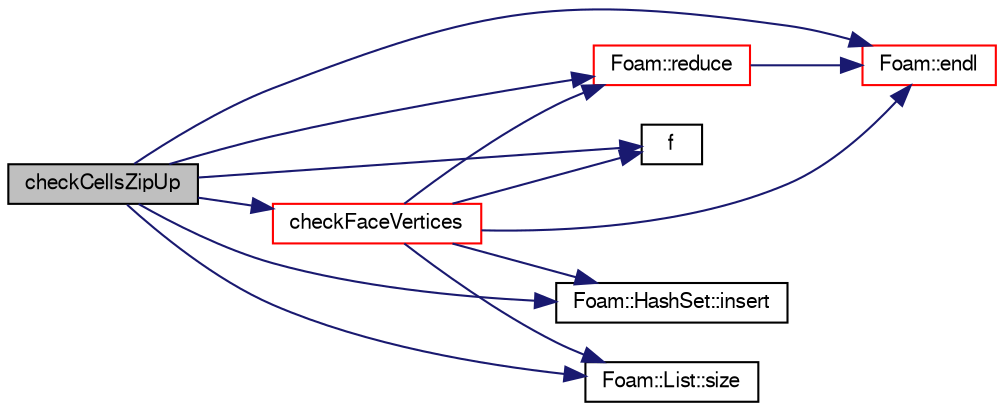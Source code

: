 digraph "checkCellsZipUp"
{
  bgcolor="transparent";
  edge [fontname="FreeSans",fontsize="10",labelfontname="FreeSans",labelfontsize="10"];
  node [fontname="FreeSans",fontsize="10",shape=record];
  rankdir="LR";
  Node45301 [label="checkCellsZipUp",height=0.2,width=0.4,color="black", fillcolor="grey75", style="filled", fontcolor="black"];
  Node45301 -> Node45302 [color="midnightblue",fontsize="10",style="solid",fontname="FreeSans"];
  Node45302 [label="checkFaceVertices",height=0.2,width=0.4,color="red",URL="$a27530.html#a562897267b76fb7225a376f6ededa1cc",tooltip="Check uniqueness of face vertices. "];
  Node45302 -> Node45303 [color="midnightblue",fontsize="10",style="solid",fontname="FreeSans"];
  Node45303 [label="Foam::endl",height=0.2,width=0.4,color="red",URL="$a21124.html#a2db8fe02a0d3909e9351bb4275b23ce4",tooltip="Add newline and flush stream. "];
  Node45302 -> Node45305 [color="midnightblue",fontsize="10",style="solid",fontname="FreeSans"];
  Node45305 [label="f",height=0.2,width=0.4,color="black",URL="$a17900.html#a888be93833ac7a23170555c69c690288"];
  Node45302 -> Node45308 [color="midnightblue",fontsize="10",style="solid",fontname="FreeSans"];
  Node45308 [label="Foam::HashSet::insert",height=0.2,width=0.4,color="black",URL="$a25690.html#a49f0753d9652681fc3a81f59951a0ad7",tooltip="Insert a new entry. "];
  Node45302 -> Node45309 [color="midnightblue",fontsize="10",style="solid",fontname="FreeSans"];
  Node45309 [label="Foam::List::size",height=0.2,width=0.4,color="black",URL="$a25694.html#a8a5f6fa29bd4b500caf186f60245b384",tooltip="Override size to be inconsistent with allocated storage. "];
  Node45302 -> Node45310 [color="midnightblue",fontsize="10",style="solid",fontname="FreeSans"];
  Node45310 [label="Foam::reduce",height=0.2,width=0.4,color="red",URL="$a21124.html#a7ffd6af4acc2eb9ba72ee296b5ecda23"];
  Node45310 -> Node45303 [color="midnightblue",fontsize="10",style="solid",fontname="FreeSans"];
  Node45301 -> Node45303 [color="midnightblue",fontsize="10",style="solid",fontname="FreeSans"];
  Node45301 -> Node45305 [color="midnightblue",fontsize="10",style="solid",fontname="FreeSans"];
  Node45301 -> Node45308 [color="midnightblue",fontsize="10",style="solid",fontname="FreeSans"];
  Node45301 -> Node45310 [color="midnightblue",fontsize="10",style="solid",fontname="FreeSans"];
  Node45301 -> Node45309 [color="midnightblue",fontsize="10",style="solid",fontname="FreeSans"];
}
